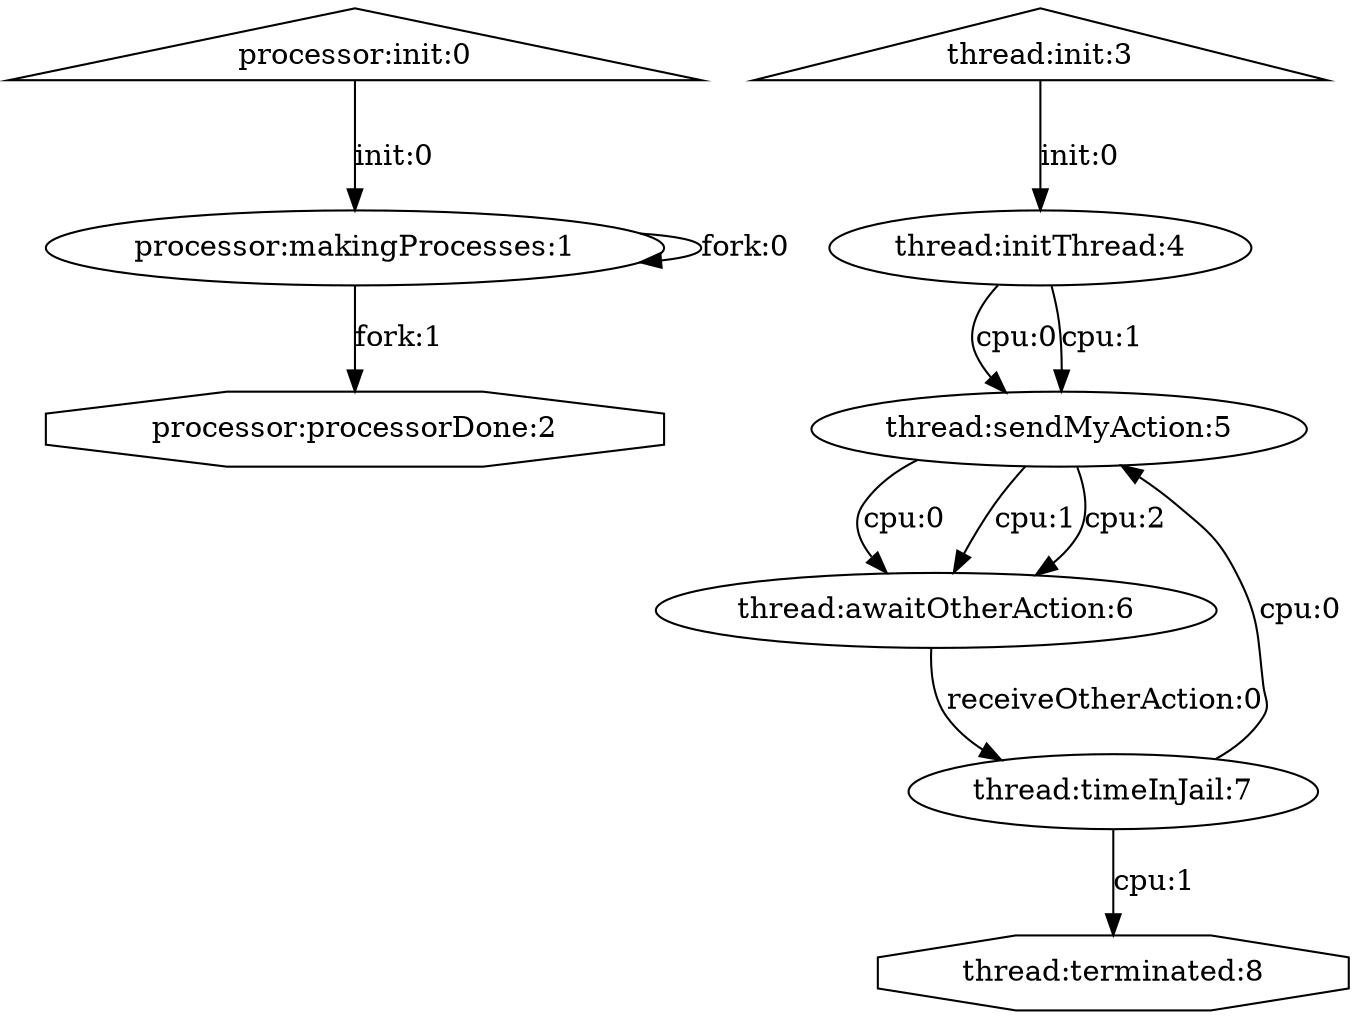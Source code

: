 digraph "prisonerd2024.dot" {
    subgraph "processor" {
        "processor_init" [shape=triangle, label="processor:init:0"];
        "processor_makingProcesses" [shape=ellipse, label="processor:makingProcesses:1"];
        "processor_processorDone" [shape=octagon, label="processor:processorDone:2"];
        "processor_init" -> "processor_makingProcesses" [label = "init:0"];
        "processor_makingProcesses" -> "processor_makingProcesses" [label = "fork:0"];
        "processor_makingProcesses" -> "processor_processorDone" [label = "fork:1"];
    }
    subgraph "thread" {
        "thread_init" [shape=triangle, label="thread:init:3"];
        "thread_initThread" [shape=ellipse, label="thread:initThread:4"];
        "thread_sendMyAction" [shape=ellipse, label="thread:sendMyAction:5"];
        "thread_awaitOtherAction" [shape=ellipse, label="thread:awaitOtherAction:6"];
        "thread_timeInJail" [shape=ellipse, label="thread:timeInJail:7"];
        "thread_terminated" [shape=octagon, label="thread:terminated:8"];
        "thread_init" -> "thread_initThread" [label = "init:0"];
        "thread_initThread" -> "thread_sendMyAction" [label = "cpu:0"];
        "thread_initThread" -> "thread_sendMyAction" [label = "cpu:1"];
        "thread_sendMyAction" -> "thread_awaitOtherAction" [label = "cpu:0"];
        "thread_sendMyAction" -> "thread_awaitOtherAction" [label = "cpu:1"];
        "thread_sendMyAction" -> "thread_awaitOtherAction" [label = "cpu:2"];
        "thread_awaitOtherAction" -> "thread_timeInJail" [label = "receiveOtherAction:0"];
        "thread_timeInJail" -> "thread_sendMyAction" [label = "cpu:0"];
        "thread_timeInJail" -> "thread_terminated" [label = "cpu:1"];
    }
}
